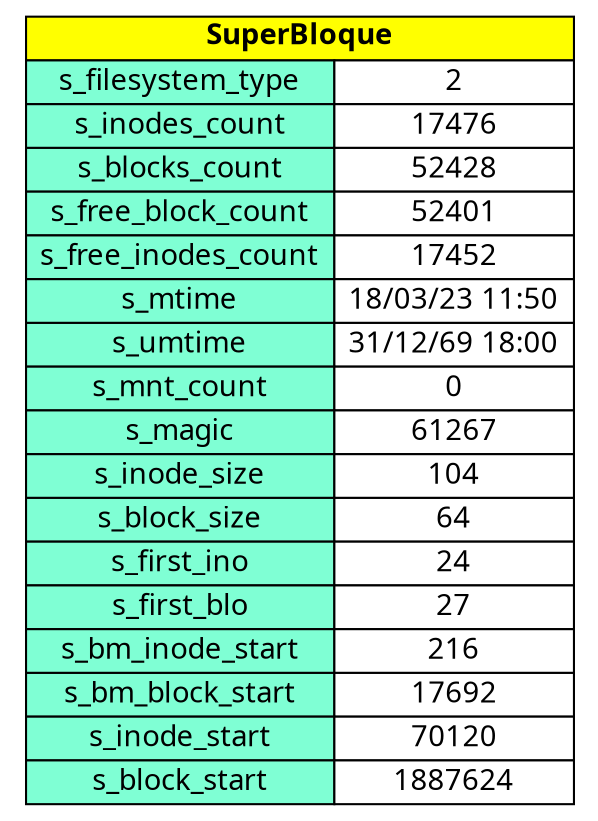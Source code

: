 digraph G{
    nodo [shape=none, fontname="Century Gothic" label=<   <table border='0' cellborder='1' cellspacing='0' bgcolor="yellow">    <tr> <td COLSPAN='2'> <b>SuperBloque</b> </td></tr>
    <tr> <td bgcolor="aquamarine"> s_filesystem_type </td> <td bgcolor="white"> 2 </td> </tr>
    <tr> <td bgcolor="aquamarine"> s_inodes_count </td> <td bgcolor="white"> 17476 </td> </tr>
    <tr> <td bgcolor="aquamarine"> s_blocks_count </td> <td bgcolor="white"> 52428 </td> </tr>
    <tr> <td bgcolor="aquamarine"> s_free_block_count </td> <td bgcolor="white"> 52401 </td> </tr>
    <tr> <td bgcolor="aquamarine"> s_free_inodes_count </td> <td bgcolor="white"> 17452 </td> </tr>
    <tr> <td bgcolor="aquamarine"> s_mtime </td> <td bgcolor="white"> 18/03/23 11:50 </td></tr>
    <tr> <td bgcolor="aquamarine"> s_umtime </td> <td bgcolor="white"> 31/12/69 18:00 </td> </tr>
    <tr> <td bgcolor="aquamarine"> s_mnt_count </td> <td bgcolor="white"> 0 </td> </tr>
    <tr> <td bgcolor="aquamarine"> s_magic </td> <td bgcolor="white"> 61267 </td> </tr>
    <tr> <td bgcolor="aquamarine"> s_inode_size </td> <td bgcolor="white"> 104 </td> </tr>
    <tr> <td bgcolor="aquamarine"> s_block_size </td> <td bgcolor="white"> 64 </td> </tr>
    <tr> <td bgcolor="aquamarine"> s_first_ino </td> <td bgcolor="white"> 24 </td> </tr>
    <tr> <td bgcolor="aquamarine"> s_first_blo </td> <td bgcolor="white"> 27 </td> </tr>
    <tr> <td bgcolor="aquamarine"> s_bm_inode_start </td> <td bgcolor="white"> 216 </td></tr>
    <tr> <td bgcolor="aquamarine"> s_bm_block_start </td> <td bgcolor="white"> 17692 </td> </tr>
    <tr> <td bgcolor="aquamarine"> s_inode_start </td> <td bgcolor="white"> 70120 </td> </tr>
    <tr> <td bgcolor="aquamarine"> s_block_start </td> <td bgcolor="white"> 1887624 </td> </tr>
   </table>>]

}